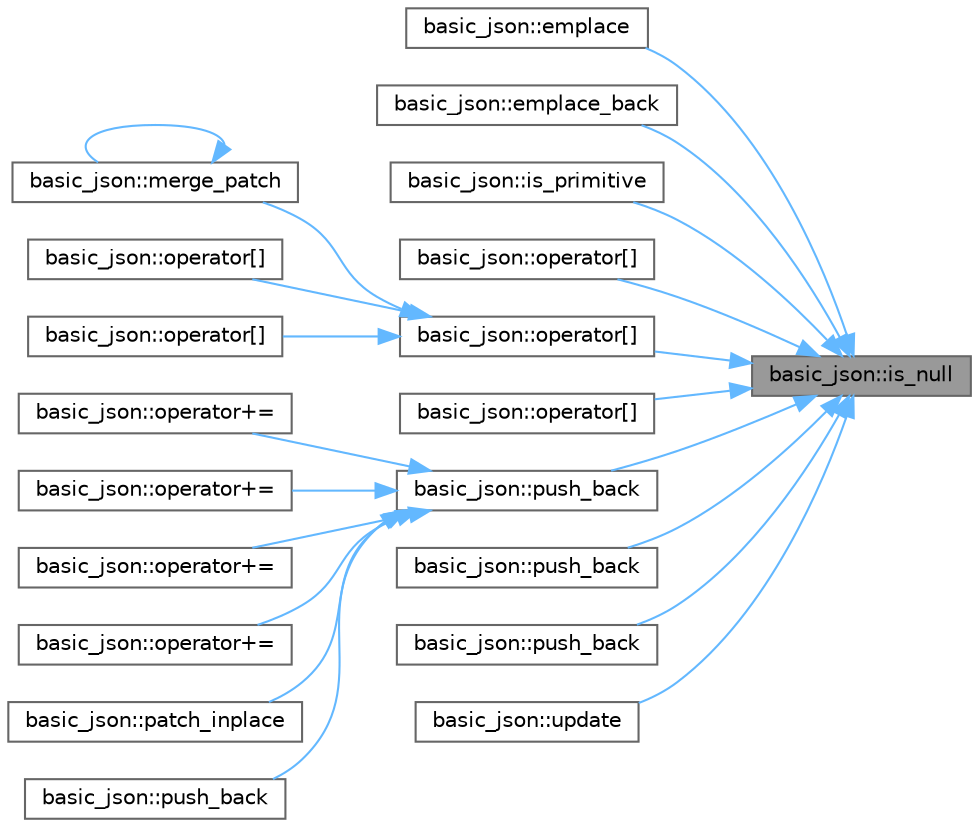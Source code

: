 digraph "basic_json::is_null"
{
 // LATEX_PDF_SIZE
  bgcolor="transparent";
  edge [fontname=Helvetica,fontsize=10,labelfontname=Helvetica,labelfontsize=10];
  node [fontname=Helvetica,fontsize=10,shape=box,height=0.2,width=0.4];
  rankdir="RL";
  Node1 [id="Node000001",label="basic_json::is_null",height=0.2,width=0.4,color="gray40", fillcolor="grey60", style="filled", fontcolor="black",tooltip="return whether value is null"];
  Node1 -> Node2 [id="edge1_Node000001_Node000002",dir="back",color="steelblue1",style="solid",tooltip=" "];
  Node2 [id="Node000002",label="basic_json::emplace",height=0.2,width=0.4,color="grey40", fillcolor="white", style="filled",URL="$classbasic__json.html#af298488e59ff260d2ca950070cf19196",tooltip="add an object to an object if key does not exist"];
  Node1 -> Node3 [id="edge2_Node000001_Node000003",dir="back",color="steelblue1",style="solid",tooltip=" "];
  Node3 [id="Node000003",label="basic_json::emplace_back",height=0.2,width=0.4,color="grey40", fillcolor="white", style="filled",URL="$classbasic__json.html#ac5f0a15957842b188826aea98a9cfd3d",tooltip="add an object to an array"];
  Node1 -> Node4 [id="edge3_Node000001_Node000004",dir="back",color="steelblue1",style="solid",tooltip=" "];
  Node4 [id="Node000004",label="basic_json::is_primitive",height=0.2,width=0.4,color="grey40", fillcolor="white", style="filled",URL="$classbasic__json.html#ad650dd5a7e019b970abce3d8864b5654",tooltip="return whether type is primitive"];
  Node1 -> Node5 [id="edge4_Node000001_Node000005",dir="back",color="steelblue1",style="solid",tooltip=" "];
  Node5 [id="Node000005",label="basic_json::operator[]",height=0.2,width=0.4,color="grey40", fillcolor="white", style="filled",URL="$classbasic__json.html#a06fe1a1c7aa8c193c73aa40b17ee5f68",tooltip="access specified object element"];
  Node1 -> Node6 [id="edge5_Node000001_Node000006",dir="back",color="steelblue1",style="solid",tooltip=" "];
  Node6 [id="Node000006",label="basic_json::operator[]",height=0.2,width=0.4,color="grey40", fillcolor="white", style="filled",URL="$classbasic__json.html#ab4f511db82b9d5eba85d5b2b8e1c6dbb",tooltip="access specified array element"];
  Node6 -> Node7 [id="edge6_Node000006_Node000007",dir="back",color="steelblue1",style="solid",tooltip=" "];
  Node7 [id="Node000007",label="basic_json::merge_patch",height=0.2,width=0.4,color="grey40", fillcolor="white", style="filled",URL="$classbasic__json.html#a8676ac2433fe299b8d420f00a0741395",tooltip="applies a JSON Merge Patch"];
  Node7 -> Node7 [id="edge7_Node000007_Node000007",dir="back",color="steelblue1",style="solid",tooltip=" "];
  Node6 -> Node8 [id="edge8_Node000006_Node000008",dir="back",color="steelblue1",style="solid",tooltip=" "];
  Node8 [id="Node000008",label="basic_json::operator[]",height=0.2,width=0.4,color="grey40", fillcolor="white", style="filled",URL="$classbasic__json.html#a87cae3810ae0a9c56b17842b06fc405e",tooltip=" "];
  Node6 -> Node9 [id="edge9_Node000006_Node000009",dir="back",color="steelblue1",style="solid",tooltip=" "];
  Node9 [id="Node000009",label="basic_json::operator[]",height=0.2,width=0.4,color="grey40", fillcolor="white", style="filled",URL="$classbasic__json.html#ab12a4386e6913012ca4dffa0245fdf99",tooltip=" "];
  Node1 -> Node10 [id="edge10_Node000001_Node000010",dir="back",color="steelblue1",style="solid",tooltip=" "];
  Node10 [id="Node000010",label="basic_json::operator[]",height=0.2,width=0.4,color="grey40", fillcolor="white", style="filled",URL="$classbasic__json.html#a9c5825034534bf9256a33d2dd995c25a",tooltip="access specified object element"];
  Node1 -> Node11 [id="edge11_Node000001_Node000011",dir="back",color="steelblue1",style="solid",tooltip=" "];
  Node11 [id="Node000011",label="basic_json::push_back",height=0.2,width=0.4,color="grey40", fillcolor="white", style="filled",URL="$classbasic__json.html#a3d13acce4e49e0d5ee768643a7b89010",tooltip="add an object to an array"];
  Node11 -> Node12 [id="edge12_Node000011_Node000012",dir="back",color="steelblue1",style="solid",tooltip=" "];
  Node12 [id="Node000012",label="basic_json::operator+=",height=0.2,width=0.4,color="grey40", fillcolor="white", style="filled",URL="$classbasic__json.html#ac444a656905e3f207ad9fc19275faf25",tooltip="add an object to an array"];
  Node11 -> Node13 [id="edge13_Node000011_Node000013",dir="back",color="steelblue1",style="solid",tooltip=" "];
  Node13 [id="Node000013",label="basic_json::operator+=",height=0.2,width=0.4,color="grey40", fillcolor="white", style="filled",URL="$classbasic__json.html#a4475e951f51506808ca6fe7e77eb38ca",tooltip="add an object to an array"];
  Node11 -> Node14 [id="edge14_Node000011_Node000014",dir="back",color="steelblue1",style="solid",tooltip=" "];
  Node14 [id="Node000014",label="basic_json::operator+=",height=0.2,width=0.4,color="grey40", fillcolor="white", style="filled",URL="$classbasic__json.html#a996a58d60e4badd9beadfd3e2e7ffdc1",tooltip="add an object to an object"];
  Node11 -> Node15 [id="edge15_Node000011_Node000015",dir="back",color="steelblue1",style="solid",tooltip=" "];
  Node15 [id="Node000015",label="basic_json::operator+=",height=0.2,width=0.4,color="grey40", fillcolor="white", style="filled",URL="$classbasic__json.html#a3af74b651da5642cd8b77a3ecc635331",tooltip="add an object to an object"];
  Node11 -> Node16 [id="edge16_Node000011_Node000016",dir="back",color="steelblue1",style="solid",tooltip=" "];
  Node16 [id="Node000016",label="basic_json::patch_inplace",height=0.2,width=0.4,color="grey40", fillcolor="white", style="filled",URL="$classbasic__json.html#a693812b31e106dec9166e93d8f6dd7d7",tooltip="applies a JSON patch in-place without copying the object"];
  Node11 -> Node17 [id="edge17_Node000011_Node000017",dir="back",color="steelblue1",style="solid",tooltip=" "];
  Node17 [id="Node000017",label="basic_json::push_back",height=0.2,width=0.4,color="grey40", fillcolor="white", style="filled",URL="$classbasic__json.html#a4fcacc90f17b156f0b6c8e0430624853",tooltip="add an object to an object"];
  Node1 -> Node18 [id="edge18_Node000001_Node000018",dir="back",color="steelblue1",style="solid",tooltip=" "];
  Node18 [id="Node000018",label="basic_json::push_back",height=0.2,width=0.4,color="grey40", fillcolor="white", style="filled",URL="$classbasic__json.html#aca01ca3a9bc310e5c5d067a39dca6933",tooltip="add an object to an array"];
  Node1 -> Node19 [id="edge19_Node000001_Node000019",dir="back",color="steelblue1",style="solid",tooltip=" "];
  Node19 [id="Node000019",label="basic_json::push_back",height=0.2,width=0.4,color="grey40", fillcolor="white", style="filled",URL="$classbasic__json.html#af17fe93acad9b0b991600225dabd42be",tooltip="add an object to an object"];
  Node1 -> Node20 [id="edge20_Node000001_Node000020",dir="back",color="steelblue1",style="solid",tooltip=" "];
  Node20 [id="Node000020",label="basic_json::update",height=0.2,width=0.4,color="grey40", fillcolor="white", style="filled",URL="$classbasic__json.html#a4ea2b8cef5e4aba5b92d14e6ebe25936",tooltip="updates a JSON object from another object, overwriting existing keys"];
}
